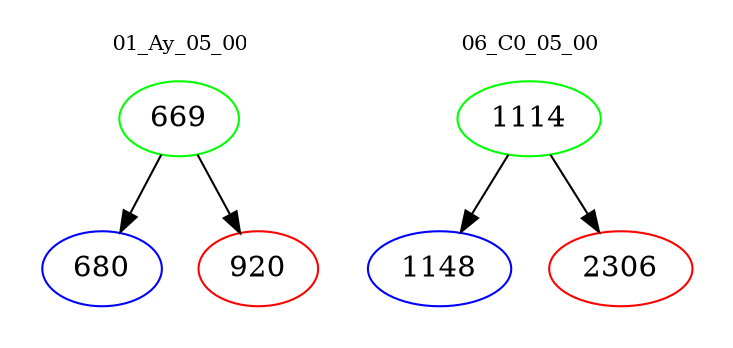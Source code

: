 digraph{
subgraph cluster_0 {
color = white
label = "01_Ay_05_00";
fontsize=10;
T0_669 [label="669", color="green"]
T0_669 -> T0_680 [color="black"]
T0_680 [label="680", color="blue"]
T0_669 -> T0_920 [color="black"]
T0_920 [label="920", color="red"]
}
subgraph cluster_1 {
color = white
label = "06_C0_05_00";
fontsize=10;
T1_1114 [label="1114", color="green"]
T1_1114 -> T1_1148 [color="black"]
T1_1148 [label="1148", color="blue"]
T1_1114 -> T1_2306 [color="black"]
T1_2306 [label="2306", color="red"]
}
}
